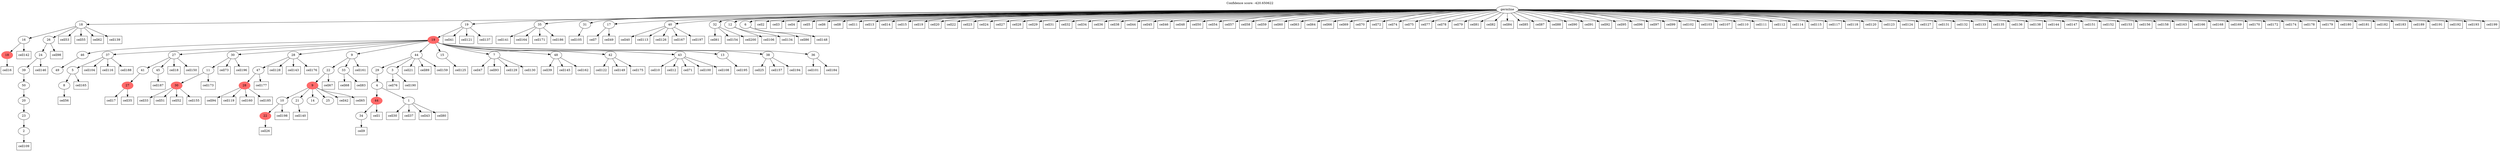 digraph g {
	"56" -> "57";
	"57" [color=indianred1, style=filled, label="18"];
	"54" -> "55";
	"55" [label="2"];
	"53" -> "54";
	"54" [label="23"];
	"52" -> "53";
	"53" [label="20"];
	"51" -> "52";
	"52" [label="50"];
	"50" -> "51";
	"51" [label="39"];
	"49" -> "50";
	"50" [label="24"];
	"48" -> "49";
	"49" [label="26"];
	"48" -> "56";
	"56" [label="16"];
	"39" -> "40";
	"40" [label="49"];
	"37" -> "38";
	"38" [label="8"];
	"36" -> "37";
	"37" [label="5"];
	"34" -> "35";
	"35" [color=indianred1, style=filled, label="27"];
	"32" -> "33";
	"33" [label="45"];
	"32" -> "34";
	"34" [label="41"];
	"30" -> "31";
	"31" [color=indianred1, style=filled, label="30"];
	"29" -> "30";
	"30" [label="11"];
	"23" -> "24";
	"24" [color=indianred1, style=filled, label="28"];
	"22" -> "23";
	"23" [label="47"];
	"15" -> "16";
	"16" [color=indianred1, style=filled, label="22"];
	"14" -> "15";
	"15" [label="10"];
	"14" -> "17";
	"17" [label="21"];
	"14" -> "18";
	"18" [label="14"];
	"14" -> "19";
	"19" [label="25"];
	"13" -> "14";
	"14" [color=indianred1, style=filled, label="9"];
	"12" -> "13";
	"13" [label="22"];
	"12" -> "20";
	"20" [label="33"];
	"9" -> "10";
	"10" [label="34"];
	"7" -> "8";
	"8" [label="1"];
	"7" -> "9";
	"9" [color=indianred1, style=filled, label="44"];
	"6" -> "7";
	"7" [label="4"];
	"4" -> "5";
	"5" [label="3"];
	"4" -> "6";
	"6" [label="29"];
	"2" -> "3";
	"3" [label="15"];
	"2" -> "4";
	"4" [label="44"];
	"2" -> "11";
	"11" [label="7"];
	"2" -> "12";
	"12" [label="9"];
	"2" -> "21";
	"21" [label="48"];
	"2" -> "22";
	"22" [label="28"];
	"2" -> "25";
	"25" [label="42"];
	"2" -> "26";
	"26" [label="43"];
	"2" -> "27";
	"27" [label="13"];
	"2" -> "28";
	"28" [label="38"];
	"2" -> "29";
	"29" [label="30"];
	"2" -> "32";
	"32" [label="27"];
	"2" -> "36";
	"36" [label="37"];
	"2" -> "39";
	"39" [label="46"];
	"2" -> "41";
	"41" [label="36"];
	"1" -> "2";
	"2" [color=indianred1, style=filled, label="19"];
	"0" -> "1";
	"1" [label="19"];
	"0" -> "42";
	"42" [label="35"];
	"0" -> "43";
	"43" [label="31"];
	"0" -> "44";
	"44" [label="17"];
	"0" -> "45";
	"45" [label="40"];
	"0" -> "46";
	"46" [label="32"];
	"0" -> "47";
	"47" [label="12"];
	"0" -> "48";
	"48" [label="18"];
	"0" -> "58";
	"58" [label="6"];
	"0" [label="germline"];
	"9" -> "cell1";
	"cell1" [shape=box];
	"0" -> "cell2";
	"cell2" [shape=box];
	"0" -> "cell3";
	"cell3" [shape=box];
	"0" -> "cell4";
	"cell4" [shape=box];
	"0" -> "cell5";
	"cell5" [shape=box];
	"0" -> "cell6";
	"cell6" [shape=box];
	"44" -> "cell7";
	"cell7" [shape=box];
	"0" -> "cell8";
	"cell8" [shape=box];
	"10" -> "cell9";
	"cell9" [shape=box];
	"26" -> "cell10";
	"cell10" [shape=box];
	"0" -> "cell11";
	"cell11" [shape=box];
	"26" -> "cell12";
	"cell12" [shape=box];
	"0" -> "cell13";
	"cell13" [shape=box];
	"0" -> "cell14";
	"cell14" [shape=box];
	"0" -> "cell15";
	"cell15" [shape=box];
	"57" -> "cell16";
	"cell16" [shape=box];
	"35" -> "cell17";
	"cell17" [shape=box];
	"32" -> "cell18";
	"cell18" [shape=box];
	"0" -> "cell19";
	"cell19" [shape=box];
	"0" -> "cell20";
	"cell20" [shape=box];
	"4" -> "cell21";
	"cell21" [shape=box];
	"0" -> "cell22";
	"cell22" [shape=box];
	"0" -> "cell23";
	"cell23" [shape=box];
	"0" -> "cell24";
	"cell24" [shape=box];
	"28" -> "cell25";
	"cell25" [shape=box];
	"16" -> "cell26";
	"cell26" [shape=box];
	"0" -> "cell27";
	"cell27" [shape=box];
	"0" -> "cell28";
	"cell28" [shape=box];
	"0" -> "cell29";
	"cell29" [shape=box];
	"8" -> "cell30";
	"cell30" [shape=box];
	"0" -> "cell31";
	"cell31" [shape=box];
	"0" -> "cell32";
	"cell32" [shape=box];
	"31" -> "cell33";
	"cell33" [shape=box];
	"0" -> "cell34";
	"cell34" [shape=box];
	"35" -> "cell35";
	"cell35" [shape=box];
	"0" -> "cell36";
	"cell36" [shape=box];
	"8" -> "cell37";
	"cell37" [shape=box];
	"0" -> "cell38";
	"cell38" [shape=box];
	"21" -> "cell39";
	"cell39" [shape=box];
	"45" -> "cell40";
	"cell40" [shape=box];
	"1" -> "cell41";
	"cell41" [shape=box];
	"14" -> "cell42";
	"cell42" [shape=box];
	"8" -> "cell43";
	"cell43" [shape=box];
	"0" -> "cell44";
	"cell44" [shape=box];
	"0" -> "cell45";
	"cell45" [shape=box];
	"0" -> "cell46";
	"cell46" [shape=box];
	"11" -> "cell47";
	"cell47" [shape=box];
	"0" -> "cell48";
	"cell48" [shape=box];
	"44" -> "cell49";
	"cell49" [shape=box];
	"0" -> "cell50";
	"cell50" [shape=box];
	"31" -> "cell51";
	"cell51" [shape=box];
	"31" -> "cell52";
	"cell52" [shape=box];
	"48" -> "cell53";
	"cell53" [shape=box];
	"0" -> "cell54";
	"cell54" [shape=box];
	"48" -> "cell55";
	"cell55" [shape=box];
	"38" -> "cell56";
	"cell56" [shape=box];
	"0" -> "cell57";
	"cell57" [shape=box];
	"0" -> "cell58";
	"cell58" [shape=box];
	"0" -> "cell59";
	"cell59" [shape=box];
	"0" -> "cell60";
	"cell60" [shape=box];
	"46" -> "cell61";
	"cell61" [shape=box];
	"48" -> "cell62";
	"cell62" [shape=box];
	"0" -> "cell63";
	"cell63" [shape=box];
	"0" -> "cell64";
	"cell64" [shape=box];
	"14" -> "cell65";
	"cell65" [shape=box];
	"0" -> "cell66";
	"cell66" [shape=box];
	"13" -> "cell67";
	"cell67" [shape=box];
	"20" -> "cell68";
	"cell68" [shape=box];
	"0" -> "cell69";
	"cell69" [shape=box];
	"0" -> "cell70";
	"cell70" [shape=box];
	"26" -> "cell71";
	"cell71" [shape=box];
	"0" -> "cell72";
	"cell72" [shape=box];
	"29" -> "cell73";
	"cell73" [shape=box];
	"0" -> "cell74";
	"cell74" [shape=box];
	"0" -> "cell75";
	"cell75" [shape=box];
	"5" -> "cell76";
	"cell76" [shape=box];
	"0" -> "cell77";
	"cell77" [shape=box];
	"0" -> "cell78";
	"cell78" [shape=box];
	"0" -> "cell79";
	"cell79" [shape=box];
	"8" -> "cell80";
	"cell80" [shape=box];
	"0" -> "cell81";
	"cell81" [shape=box];
	"0" -> "cell82";
	"cell82" [shape=box];
	"20" -> "cell83";
	"cell83" [shape=box];
	"0" -> "cell84";
	"cell84" [shape=box];
	"0" -> "cell85";
	"cell85" [shape=box];
	"58" -> "cell86";
	"cell86" [shape=box];
	"0" -> "cell87";
	"cell87" [shape=box];
	"0" -> "cell88";
	"cell88" [shape=box];
	"4" -> "cell89";
	"cell89" [shape=box];
	"0" -> "cell90";
	"cell90" [shape=box];
	"0" -> "cell91";
	"cell91" [shape=box];
	"0" -> "cell92";
	"cell92" [shape=box];
	"11" -> "cell93";
	"cell93" [shape=box];
	"24" -> "cell94";
	"cell94" [shape=box];
	"0" -> "cell95";
	"cell95" [shape=box];
	"0" -> "cell96";
	"cell96" [shape=box];
	"0" -> "cell97";
	"cell97" [shape=box];
	"49" -> "cell98";
	"cell98" [shape=box];
	"0" -> "cell99";
	"cell99" [shape=box];
	"26" -> "cell100";
	"cell100" [shape=box];
	"41" -> "cell101";
	"cell101" [shape=box];
	"0" -> "cell102";
	"cell102" [shape=box];
	"0" -> "cell103";
	"cell103" [shape=box];
	"36" -> "cell104";
	"cell104" [shape=box];
	"43" -> "cell105";
	"cell105" [shape=box];
	"47" -> "cell106";
	"cell106" [shape=box];
	"0" -> "cell107";
	"cell107" [shape=box];
	"26" -> "cell108";
	"cell108" [shape=box];
	"55" -> "cell109";
	"cell109" [shape=box];
	"0" -> "cell110";
	"cell110" [shape=box];
	"0" -> "cell111";
	"cell111" [shape=box];
	"0" -> "cell112";
	"cell112" [shape=box];
	"45" -> "cell113";
	"cell113" [shape=box];
	"0" -> "cell114";
	"cell114" [shape=box];
	"0" -> "cell115";
	"cell115" [shape=box];
	"36" -> "cell116";
	"cell116" [shape=box];
	"0" -> "cell117";
	"cell117" [shape=box];
	"0" -> "cell118";
	"cell118" [shape=box];
	"24" -> "cell119";
	"cell119" [shape=box];
	"0" -> "cell120";
	"cell120" [shape=box];
	"1" -> "cell121";
	"cell121" [shape=box];
	"25" -> "cell122";
	"cell122" [shape=box];
	"0" -> "cell123";
	"cell123" [shape=box];
	"0" -> "cell124";
	"cell124" [shape=box];
	"3" -> "cell125";
	"cell125" [shape=box];
	"45" -> "cell126";
	"cell126" [shape=box];
	"0" -> "cell127";
	"cell127" [shape=box];
	"22" -> "cell128";
	"cell128" [shape=box];
	"11" -> "cell129";
	"cell129" [shape=box];
	"11" -> "cell130";
	"cell130" [shape=box];
	"0" -> "cell131";
	"cell131" [shape=box];
	"0" -> "cell132";
	"cell132" [shape=box];
	"0" -> "cell133";
	"cell133" [shape=box];
	"47" -> "cell134";
	"cell134" [shape=box];
	"0" -> "cell135";
	"cell135" [shape=box];
	"0" -> "cell136";
	"cell136" [shape=box];
	"1" -> "cell137";
	"cell137" [shape=box];
	"0" -> "cell138";
	"cell138" [shape=box];
	"48" -> "cell139";
	"cell139" [shape=box];
	"17" -> "cell140";
	"cell140" [shape=box];
	"42" -> "cell141";
	"cell141" [shape=box];
	"56" -> "cell142";
	"cell142" [shape=box];
	"22" -> "cell143";
	"cell143" [shape=box];
	"0" -> "cell144";
	"cell144" [shape=box];
	"21" -> "cell145";
	"cell145" [shape=box];
	"50" -> "cell146";
	"cell146" [shape=box];
	"0" -> "cell147";
	"cell147" [shape=box];
	"58" -> "cell148";
	"cell148" [shape=box];
	"25" -> "cell149";
	"cell149" [shape=box];
	"32" -> "cell150";
	"cell150" [shape=box];
	"0" -> "cell151";
	"cell151" [shape=box];
	"0" -> "cell152";
	"cell152" [shape=box];
	"0" -> "cell153";
	"cell153" [shape=box];
	"46" -> "cell154";
	"cell154" [shape=box];
	"31" -> "cell155";
	"cell155" [shape=box];
	"0" -> "cell156";
	"cell156" [shape=box];
	"28" -> "cell157";
	"cell157" [shape=box];
	"0" -> "cell158";
	"cell158" [shape=box];
	"4" -> "cell159";
	"cell159" [shape=box];
	"24" -> "cell160";
	"cell160" [shape=box];
	"12" -> "cell161";
	"cell161" [shape=box];
	"21" -> "cell162";
	"cell162" [shape=box];
	"0" -> "cell163";
	"cell163" [shape=box];
	"42" -> "cell164";
	"cell164" [shape=box];
	"37" -> "cell165";
	"cell165" [shape=box];
	"0" -> "cell166";
	"cell166" [shape=box];
	"45" -> "cell167";
	"cell167" [shape=box];
	"0" -> "cell168";
	"cell168" [shape=box];
	"0" -> "cell169";
	"cell169" [shape=box];
	"0" -> "cell170";
	"cell170" [shape=box];
	"42" -> "cell171";
	"cell171" [shape=box];
	"0" -> "cell172";
	"cell172" [shape=box];
	"30" -> "cell173";
	"cell173" [shape=box];
	"0" -> "cell174";
	"cell174" [shape=box];
	"25" -> "cell175";
	"cell175" [shape=box];
	"22" -> "cell176";
	"cell176" [shape=box];
	"23" -> "cell177";
	"cell177" [shape=box];
	"0" -> "cell178";
	"cell178" [shape=box];
	"0" -> "cell179";
	"cell179" [shape=box];
	"0" -> "cell180";
	"cell180" [shape=box];
	"0" -> "cell181";
	"cell181" [shape=box];
	"0" -> "cell182";
	"cell182" [shape=box];
	"0" -> "cell183";
	"cell183" [shape=box];
	"41" -> "cell184";
	"cell184" [shape=box];
	"24" -> "cell185";
	"cell185" [shape=box];
	"42" -> "cell186";
	"cell186" [shape=box];
	"33" -> "cell187";
	"cell187" [shape=box];
	"36" -> "cell188";
	"cell188" [shape=box];
	"0" -> "cell189";
	"cell189" [shape=box];
	"5" -> "cell190";
	"cell190" [shape=box];
	"0" -> "cell191";
	"cell191" [shape=box];
	"0" -> "cell192";
	"cell192" [shape=box];
	"0" -> "cell193";
	"cell193" [shape=box];
	"28" -> "cell194";
	"cell194" [shape=box];
	"27" -> "cell195";
	"cell195" [shape=box];
	"29" -> "cell196";
	"cell196" [shape=box];
	"45" -> "cell197";
	"cell197" [shape=box];
	"15" -> "cell198";
	"cell198" [shape=box];
	"0" -> "cell199";
	"cell199" [shape=box];
	"46" -> "cell200";
	"cell200" [shape=box];
	labelloc="t";
	label="Confidence score: -420.650622";
}
